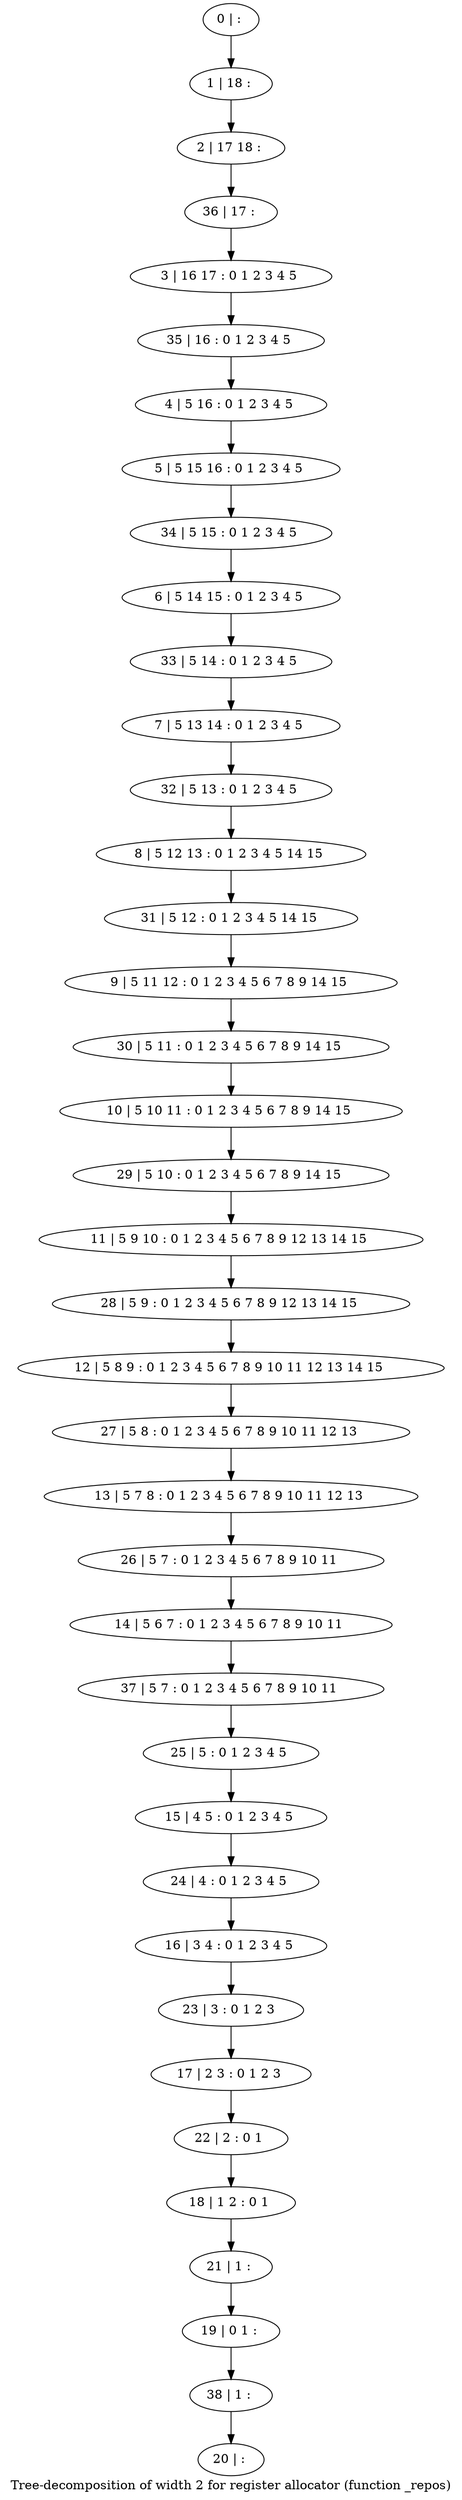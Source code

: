 digraph G {
graph [label="Tree-decomposition of width 2 for register allocator (function _repos)"]
0[label="0 | : "];
1[label="1 | 18 : "];
2[label="2 | 17 18 : "];
3[label="3 | 16 17 : 0 1 2 3 4 5 "];
4[label="4 | 5 16 : 0 1 2 3 4 5 "];
5[label="5 | 5 15 16 : 0 1 2 3 4 5 "];
6[label="6 | 5 14 15 : 0 1 2 3 4 5 "];
7[label="7 | 5 13 14 : 0 1 2 3 4 5 "];
8[label="8 | 5 12 13 : 0 1 2 3 4 5 14 15 "];
9[label="9 | 5 11 12 : 0 1 2 3 4 5 6 7 8 9 14 15 "];
10[label="10 | 5 10 11 : 0 1 2 3 4 5 6 7 8 9 14 15 "];
11[label="11 | 5 9 10 : 0 1 2 3 4 5 6 7 8 9 12 13 14 15 "];
12[label="12 | 5 8 9 : 0 1 2 3 4 5 6 7 8 9 10 11 12 13 14 15 "];
13[label="13 | 5 7 8 : 0 1 2 3 4 5 6 7 8 9 10 11 12 13 "];
14[label="14 | 5 6 7 : 0 1 2 3 4 5 6 7 8 9 10 11 "];
15[label="15 | 4 5 : 0 1 2 3 4 5 "];
16[label="16 | 3 4 : 0 1 2 3 4 5 "];
17[label="17 | 2 3 : 0 1 2 3 "];
18[label="18 | 1 2 : 0 1 "];
19[label="19 | 0 1 : "];
20[label="20 | : "];
21[label="21 | 1 : "];
22[label="22 | 2 : 0 1 "];
23[label="23 | 3 : 0 1 2 3 "];
24[label="24 | 4 : 0 1 2 3 4 5 "];
25[label="25 | 5 : 0 1 2 3 4 5 "];
26[label="26 | 5 7 : 0 1 2 3 4 5 6 7 8 9 10 11 "];
27[label="27 | 5 8 : 0 1 2 3 4 5 6 7 8 9 10 11 12 13 "];
28[label="28 | 5 9 : 0 1 2 3 4 5 6 7 8 9 12 13 14 15 "];
29[label="29 | 5 10 : 0 1 2 3 4 5 6 7 8 9 14 15 "];
30[label="30 | 5 11 : 0 1 2 3 4 5 6 7 8 9 14 15 "];
31[label="31 | 5 12 : 0 1 2 3 4 5 14 15 "];
32[label="32 | 5 13 : 0 1 2 3 4 5 "];
33[label="33 | 5 14 : 0 1 2 3 4 5 "];
34[label="34 | 5 15 : 0 1 2 3 4 5 "];
35[label="35 | 16 : 0 1 2 3 4 5 "];
36[label="36 | 17 : "];
37[label="37 | 5 7 : 0 1 2 3 4 5 6 7 8 9 10 11 "];
38[label="38 | 1 : "];
0->1 ;
1->2 ;
4->5 ;
21->19 ;
18->21 ;
22->18 ;
17->22 ;
23->17 ;
16->23 ;
24->16 ;
15->24 ;
25->15 ;
26->14 ;
13->26 ;
27->13 ;
12->27 ;
28->12 ;
11->28 ;
29->11 ;
10->29 ;
30->10 ;
9->30 ;
31->9 ;
8->31 ;
32->8 ;
7->32 ;
33->7 ;
6->33 ;
34->6 ;
5->34 ;
35->4 ;
3->35 ;
36->3 ;
2->36 ;
37->25 ;
14->37 ;
38->20 ;
19->38 ;
}
